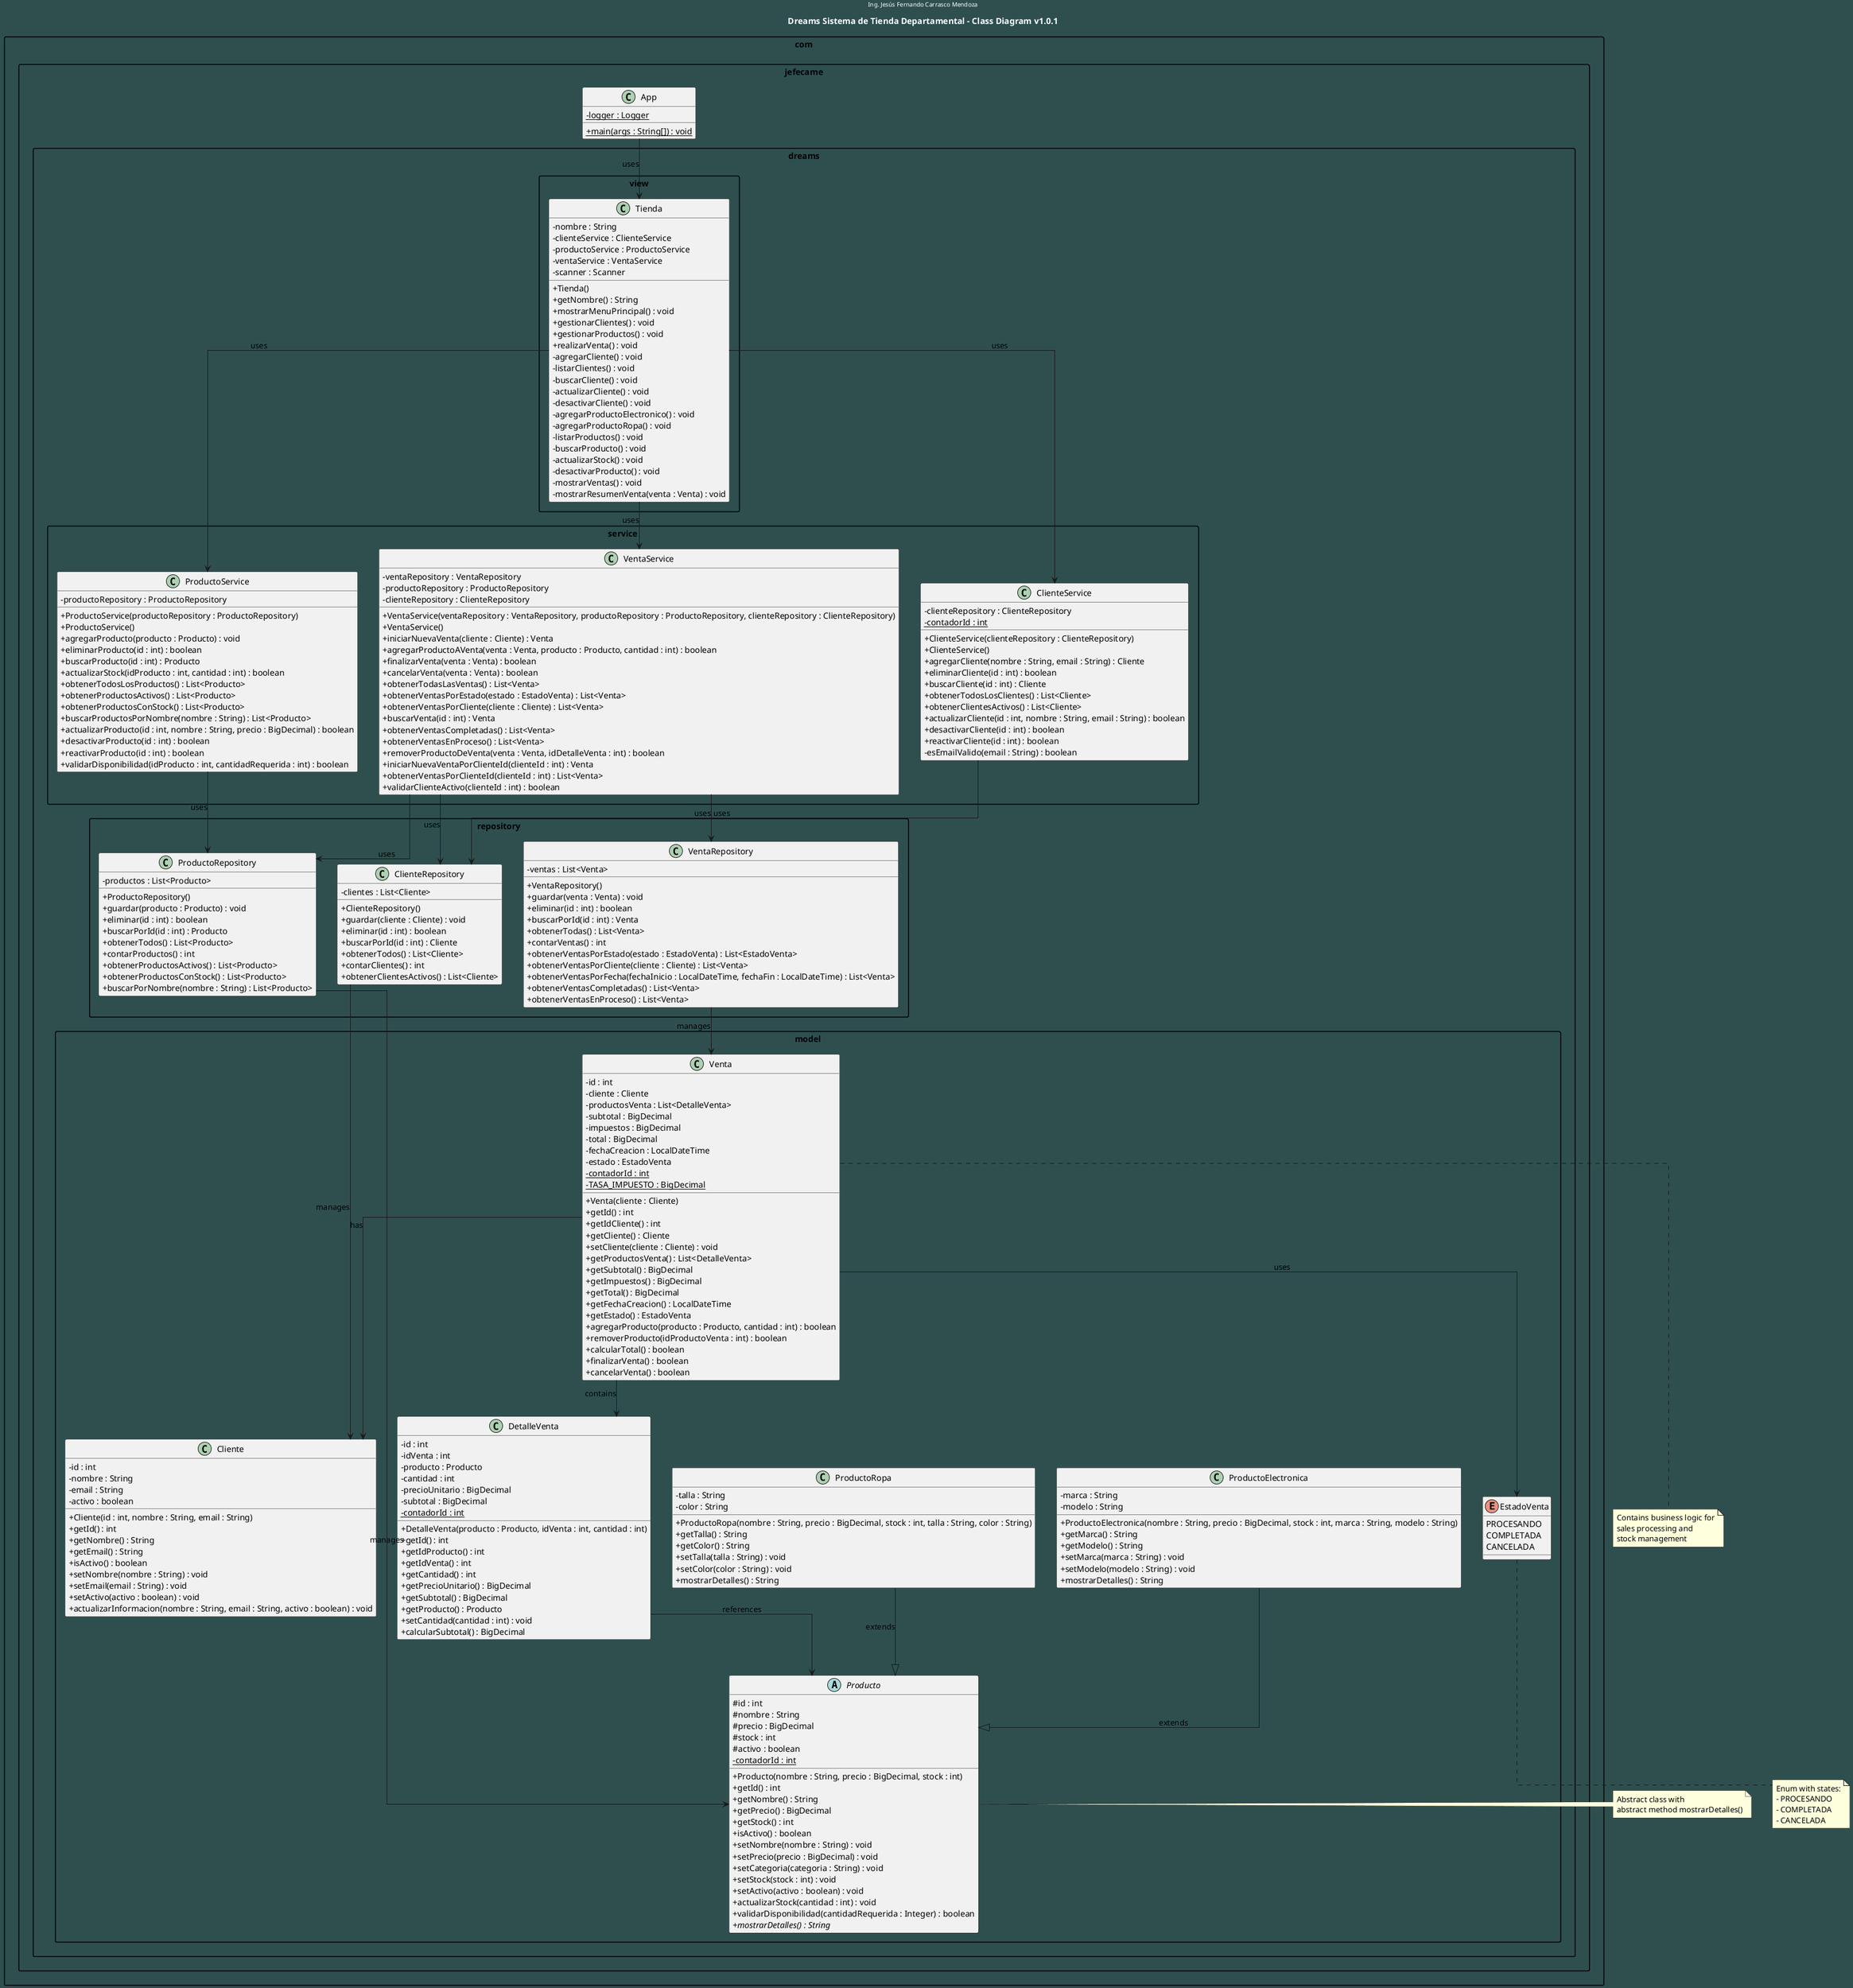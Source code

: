 @startuml dreams-class-v1.0.1

' !theme plain
skinparam classAttributeIconSize 0
skinparam linetype ortho
skinparam packageStyle rectangle
skinparam backgroundColor #DarkSlateGray
title <color:#White>Dreams Sistema de Tienda Departamental - Class Diagram v1.0.1</color>
center header <color:#White>Ing. Jesús Fernando Carrasco Mendoza</color>

package "com.jefecame" {
    class App {
        - {static} logger : Logger
        + {static} main(args : String[]) : void
    }
}

package "com.jefecame.dreams.view" {
    class Tienda {
        - nombre : String
        - clienteService : ClienteService
        - productoService : ProductoService
        - ventaService : VentaService
        - scanner : Scanner
        
        + Tienda()
        + getNombre() : String
        + mostrarMenuPrincipal() : void
        + gestionarClientes() : void
        + gestionarProductos() : void
        + realizarVenta() : void
        - agregarCliente() : void
        - listarClientes() : void
        - buscarCliente() : void
        - actualizarCliente() : void
        - desactivarCliente() : void
        - agregarProductoElectronico() : void
        - agregarProductoRopa() : void
        - listarProductos() : void
        - buscarProducto() : void
        - actualizarStock() : void
        - desactivarProducto() : void
        - mostrarVentas() : void
        - mostrarResumenVenta(venta : Venta) : void
    }
}

package "com.jefecame.dreams.model" {
    class Cliente {
        - id : int
        - nombre : String
        - email : String
        - activo : boolean
        
        + Cliente(id : int, nombre : String, email : String)
        + getId() : int
        + getNombre() : String
        + getEmail() : String
        + isActivo() : boolean
        + setNombre(nombre : String) : void
        + setEmail(email : String) : void
        + setActivo(activo : boolean) : void
        + actualizarInformacion(nombre : String, email : String, activo : boolean) : void
    }
    
    abstract class Producto {
        # id : int
        # nombre : String
        # precio : BigDecimal
        # stock : int
        # activo : boolean
        - {static} contadorId : int
        
        + Producto(nombre : String, precio : BigDecimal, stock : int)
        + getId() : int
        + getNombre() : String
        + getPrecio() : BigDecimal
        + getStock() : int
        + isActivo() : boolean
        + setNombre(nombre : String) : void
        + setPrecio(precio : BigDecimal) : void
        + setCategoria(categoria : String) : void
        + setStock(stock : int) : void
        + setActivo(activo : boolean) : void
        + actualizarStock(cantidad : int) : void
        + validarDisponibilidad(cantidadRequerida : Integer) : boolean
        + {abstract} mostrarDetalles() : String
    }
    
    class ProductoElectronica {
        - marca : String
        - modelo : String
        
        + ProductoElectronica(nombre : String, precio : BigDecimal, stock : int, marca : String, modelo : String)
        + getMarca() : String
        + getModelo() : String
        + setMarca(marca : String) : void
        + setModelo(modelo : String) : void
        + mostrarDetalles() : String
    }
    
    class ProductoRopa {
        - talla : String
        - color : String
        
        + ProductoRopa(nombre : String, precio : BigDecimal, stock : int, talla : String, color : String)
        + getTalla() : String
        + getColor() : String
        + setTalla(talla : String) : void
        + setColor(color : String) : void
        + mostrarDetalles() : String
    }
    
    class Venta {
        - id : int
        - cliente : Cliente
        - productosVenta : List<DetalleVenta>
        - subtotal : BigDecimal
        - impuestos : BigDecimal
        - total : BigDecimal
        - fechaCreacion : LocalDateTime
        - estado : EstadoVenta
        - {static} contadorId : int
        - {static} TASA_IMPUESTO : BigDecimal
        
        + Venta(cliente : Cliente)
        + getId() : int
        + getIdCliente() : int
        + getCliente() : Cliente
        + setCliente(cliente : Cliente) : void
        + getProductosVenta() : List<DetalleVenta>
        + getSubtotal() : BigDecimal
        + getImpuestos() : BigDecimal
        + getTotal() : BigDecimal
        + getFechaCreacion() : LocalDateTime
        + getEstado() : EstadoVenta
        + agregarProducto(producto : Producto, cantidad : int) : boolean
        + removerProducto(idProductoVenta : int) : boolean
        + calcularTotal() : boolean
        + finalizarVenta() : boolean
        + cancelarVenta() : boolean
    }
    
    enum EstadoVenta {
        PROCESANDO
        COMPLETADA
        CANCELADA
    }
    
    class DetalleVenta {
        - id : int
        - idVenta : int
        - producto : Producto
        - cantidad : int
        - precioUnitario : BigDecimal
        - subtotal : BigDecimal
        - {static} contadorId : int
        
        + DetalleVenta(producto : Producto, idVenta : int, cantidad : int)
        + getId() : int
        + getIdProducto() : int
        + getIdVenta() : int
        + getCantidad() : int
        + getPrecioUnitario() : BigDecimal
        + getSubtotal() : BigDecimal
        + getProducto() : Producto
        + setCantidad(cantidad : int) : void
        + calcularSubtotal() : BigDecimal
    }
}

package "com.jefecame.dreams.service" {
    class ClienteService {
        - clienteRepository : ClienteRepository
        - {static} contadorId : int
        
        + ClienteService(clienteRepository : ClienteRepository)
        + ClienteService()
        + agregarCliente(nombre : String, email : String) : Cliente
        + eliminarCliente(id : int) : boolean
        + buscarCliente(id : int) : Cliente
        + obtenerTodosLosClientes() : List<Cliente>
        + obtenerClientesActivos() : List<Cliente>
        + actualizarCliente(id : int, nombre : String, email : String) : boolean
        + desactivarCliente(id : int) : boolean
        + reactivarCliente(id : int) : boolean
        - esEmailValido(email : String) : boolean
    }
    
    class ProductoService {
        - productoRepository : ProductoRepository
        
        + ProductoService(productoRepository : ProductoRepository)
        + ProductoService()
        + agregarProducto(producto : Producto) : void
        + eliminarProducto(id : int) : boolean
        + buscarProducto(id : int) : Producto
        + actualizarStock(idProducto : int, cantidad : int) : boolean
        + obtenerTodosLosProductos() : List<Producto>
        + obtenerProductosActivos() : List<Producto>
        + obtenerProductosConStock() : List<Producto>
        + buscarProductosPorNombre(nombre : String) : List<Producto>
        + actualizarProducto(id : int, nombre : String, precio : BigDecimal) : boolean
        + desactivarProducto(id : int) : boolean
        + reactivarProducto(id : int) : boolean
        + validarDisponibilidad(idProducto : int, cantidadRequerida : int) : boolean
    }
    
    class VentaService {
        - ventaRepository : VentaRepository
        - productoRepository : ProductoRepository
        - clienteRepository : ClienteRepository
        
        + VentaService(ventaRepository : VentaRepository, productoRepository : ProductoRepository, clienteRepository : ClienteRepository)
        + VentaService()
        + iniciarNuevaVenta(cliente : Cliente) : Venta
        + agregarProductoAVenta(venta : Venta, producto : Producto, cantidad : int) : boolean
        + finalizarVenta(venta : Venta) : boolean
        + cancelarVenta(venta : Venta) : boolean
        + obtenerTodasLasVentas() : List<Venta>
        + obtenerVentasPorEstado(estado : EstadoVenta) : List<Venta>
        + obtenerVentasPorCliente(cliente : Cliente) : List<Venta>
        + buscarVenta(id : int) : Venta
        + obtenerVentasCompletadas() : List<Venta>
        + obtenerVentasEnProceso() : List<Venta>
        + removerProductoDeVenta(venta : Venta, idDetalleVenta : int) : boolean
        + iniciarNuevaVentaPorClienteId(clienteId : int) : Venta
        + obtenerVentasPorClienteId(clienteId : int) : List<Venta>
        + validarClienteActivo(clienteId : int) : boolean
    }
}

package "com.jefecame.dreams.repository" {
    class ClienteRepository {
        - clientes : List<Cliente>
        
        + ClienteRepository()
        + guardar(cliente : Cliente) : void
        + eliminar(id : int) : boolean
        + buscarPorId(id : int) : Cliente
        + obtenerTodos() : List<Cliente>
        + contarClientes() : int
        + obtenerClientesActivos() : List<Cliente>
    }
    
    class ProductoRepository {
        - productos : List<Producto>
        
        + ProductoRepository()
        + guardar(producto : Producto) : void
        + eliminar(id : int) : boolean
        + buscarPorId(id : int) : Producto
        + obtenerTodos() : List<Producto>
        + contarProductos() : int
        + obtenerProductosActivos() : List<Producto>
        + obtenerProductosConStock() : List<Producto>
        + buscarPorNombre(nombre : String) : List<Producto>
    }
    
    class VentaRepository {
        - ventas : List<Venta>
        
        + VentaRepository()
        + guardar(venta : Venta) : void
        + eliminar(id : int) : boolean
        + buscarPorId(id : int) : Venta
        + obtenerTodas() : List<Venta>
        + contarVentas() : int
        + obtenerVentasPorEstado(estado : EstadoVenta) : List<EstadoVenta>
        + obtenerVentasPorCliente(cliente : Cliente) : List<Venta>
        + obtenerVentasPorFecha(fechaInicio : LocalDateTime, fechaFin : LocalDateTime) : List<Venta>
        + obtenerVentasCompletadas() : List<Venta>
        + obtenerVentasEnProceso() : List<Venta>
    }
}

' Relationships
App --> Tienda : uses

Tienda --> ClienteService : uses
Tienda --> ProductoService : uses
Tienda --> VentaService : uses

ClienteService --> ClienteRepository : uses
ProductoService --> ProductoRepository : uses
VentaService --> VentaRepository : uses
VentaService --> ProductoRepository : uses
VentaService --> ClienteRepository : uses

ClienteRepository --> Cliente : manages
ProductoRepository --> Producto : manages
VentaRepository --> Venta : manages

ProductoElectronica --|> Producto : extends
ProductoRopa --|> Producto : extends

Venta --> Cliente : has
Venta --> DetalleVenta : contains
Venta --> EstadoVenta : uses

DetalleVenta --> Producto : references

note right of Producto : Abstract class with\nabstract method mostrarDetalles()

note bottom of EstadoVenta : Enum with states:\n- PROCESANDO\n- COMPLETADA\n- CANCELADA

note bottom of Venta : Contains business logic for\nsales processing and\nstock management

@enduml
